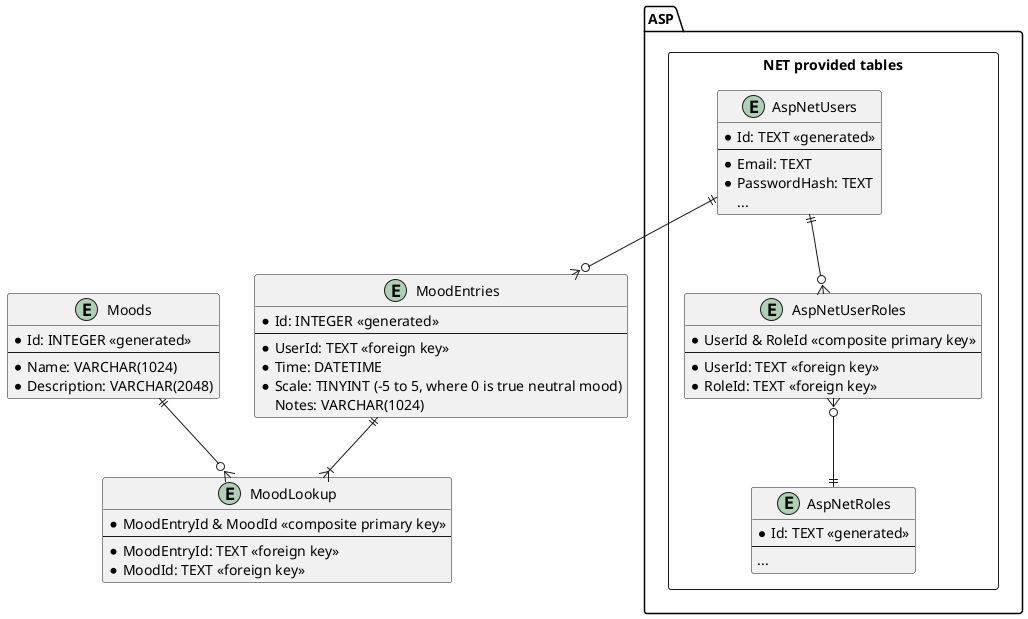 @startuml Mood Tracker App ERD

' Zero or One  = |o--
' Exactly One  = ||--
' Zero or Many = }o--
' One or Many  = }|--

package "ASP.NET provided tables" <<Rectangle>> {
  entity AspNetUsers {
    * Id: TEXT <<generated>>
    --
    * Email: TEXT
    * PasswordHash: TEXT
    ...
  }

  entity AspNetRoles {
    * Id: TEXT <<generated>>
    --
    ...
  }

  entity AspNetUserRoles {
    * UserId & RoleId <<composite primary key>>
    --
    * UserId: TEXT <<foreign key>>
    * RoleId: TEXT <<foreign key>>
  }
  ' TODO:
  ' entity AspNetUserClaims {
  '   * Id: TEXT <<generated>>
  '   --
  '   ...
  ' }
  ' entity AspNetRoleClaims {
  '   * Id: INTEGER <<generated>>
  '   --
  '   ...
  ' }
}

entity Moods {
  * Id: INTEGER <<generated>>
  --
  * Name: VARCHAR(1024)
  * Description: VARCHAR(2048)
}

entity MoodEntries {
  * Id: INTEGER <<generated>>
  --
  * UserId: TEXT <<foreign key>>
  * Time: DATETIME
  * Scale: TINYINT (-5 to 5, where 0 is true neutral mood)
  Notes: VARCHAR(1024)
}

entity MoodLookup {
  * MoodEntryId & MoodId <<composite primary key>>
  --
  * MoodEntryId: TEXT <<foreign key>>
  * MoodId: TEXT <<foreign key>>
}

AspNetUsers ||--o{ MoodEntries
AspNetUsers ||--o{ AspNetUserRoles

AspNetUserRoles }o--|| AspNetRoles

Moods ||--o{ MoodLookup
MoodEntries ||--|{ MoodLookup

@enduml